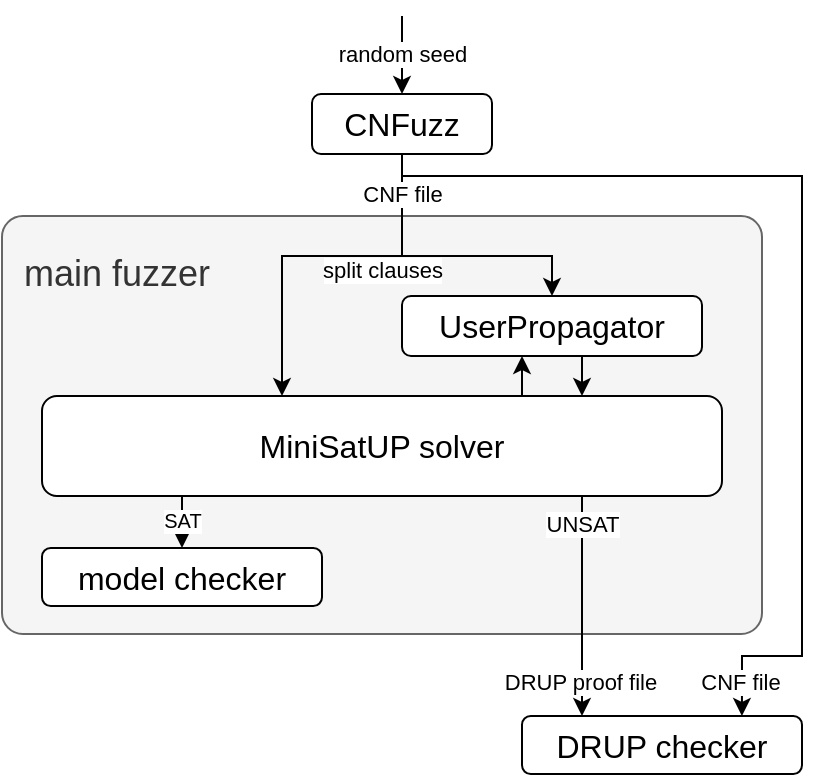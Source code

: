 <mxfile version="28.1.2">
  <diagram name="Page-1" id="bMs9egGvvovW-fDq5hPb">
    <mxGraphModel dx="786" dy="435" grid="1" gridSize="10" guides="1" tooltips="1" connect="1" arrows="1" fold="1" page="1" pageScale="1" pageWidth="827" pageHeight="1169" math="0" shadow="0">
      <root>
        <mxCell id="0" />
        <mxCell id="1" parent="0" />
        <mxCell id="GcmARgcrPqGzKy2RT4TN-6" value="&lt;div&gt;&lt;div&gt;main fuzzer&amp;nbsp; &amp;nbsp; &amp;nbsp; &amp;nbsp; &amp;nbsp; &amp;nbsp; &amp;nbsp; &amp;nbsp; &amp;nbsp; &amp;nbsp; &amp;nbsp; &amp;nbsp; &amp;nbsp; &amp;nbsp; &amp;nbsp; &amp;nbsp; &amp;nbsp; &amp;nbsp; &amp;nbsp; &amp;nbsp; &amp;nbsp; &amp;nbsp; &amp;nbsp; &amp;nbsp; &amp;nbsp; &amp;nbsp; &amp;nbsp;&lt;/div&gt;&lt;/div&gt;&lt;div&gt;&lt;br&gt;&lt;/div&gt;&lt;div&gt;&lt;br&gt;&lt;/div&gt;&lt;div&gt;&lt;br&gt;&lt;/div&gt;&lt;div&gt;&lt;br&gt;&lt;/div&gt;&lt;div&gt;&lt;br&gt;&lt;/div&gt;&lt;div&gt;&lt;br&gt;&lt;/div&gt;&lt;div&gt;&lt;br&gt;&lt;/div&gt;" style="rounded=1;whiteSpace=wrap;html=1;fontSize=18;align=center;arcSize=5;fillColor=#f5f5f5;fontColor=#333333;strokeColor=#666666;" parent="1" vertex="1">
          <mxGeometry x="160" y="190" width="380" height="209" as="geometry" />
        </mxCell>
        <mxCell id="W5aOiC37EcCwqT80vLUS-3" style="edgeStyle=orthogonalEdgeStyle;rounded=0;orthogonalLoop=1;jettySize=auto;html=1;exitX=0.5;exitY=1;exitDx=0;exitDy=0;entryX=0.714;entryY=0;entryDx=0;entryDy=0;entryPerimeter=0;" parent="1" source="GcmARgcrPqGzKy2RT4TN-5" edge="1">
          <mxGeometry relative="1" as="geometry">
            <mxPoint x="529.96" y="440" as="targetPoint" />
            <Array as="points">
              <mxPoint x="360" y="170" />
              <mxPoint x="560" y="170" />
              <mxPoint x="560" y="410" />
              <mxPoint x="530" y="410" />
            </Array>
          </mxGeometry>
        </mxCell>
        <mxCell id="W5aOiC37EcCwqT80vLUS-8" value="CNF file" style="edgeLabel;html=1;align=center;verticalAlign=middle;resizable=0;points=[];" parent="W5aOiC37EcCwqT80vLUS-3" vertex="1" connectable="0">
          <mxGeometry x="0.923" y="1" relative="1" as="geometry">
            <mxPoint x="-2" y="2" as="offset" />
          </mxGeometry>
        </mxCell>
        <mxCell id="GcmARgcrPqGzKy2RT4TN-35" style="edgeStyle=orthogonalEdgeStyle;rounded=0;orthogonalLoop=1;jettySize=auto;html=1;exitX=0.5;exitY=1;exitDx=0;exitDy=0;entryX=0.5;entryY=0;entryDx=0;entryDy=0;" parent="1" source="GcmARgcrPqGzKy2RT4TN-5" target="8JsKRM0Mo0NrEYAGRD0L-3" edge="1">
          <mxGeometry relative="1" as="geometry">
            <Array as="points">
              <mxPoint x="360" y="210" />
              <mxPoint x="435" y="210" />
            </Array>
            <mxPoint x="470" y="230" as="targetPoint" />
          </mxGeometry>
        </mxCell>
        <mxCell id="GcmARgcrPqGzKy2RT4TN-5" value="&lt;font&gt;CNFuzz&lt;/font&gt;" style="rounded=1;whiteSpace=wrap;html=1;fontSize=16;" parent="1" vertex="1">
          <mxGeometry x="315" y="129" width="90" height="30" as="geometry" />
        </mxCell>
        <mxCell id="GcmARgcrPqGzKy2RT4TN-16" style="edgeStyle=orthogonalEdgeStyle;rounded=0;orthogonalLoop=1;jettySize=auto;html=1;exitX=0.25;exitY=1;exitDx=0;exitDy=0;entryX=0.5;entryY=0;entryDx=0;entryDy=0;" parent="1" source="GcmARgcrPqGzKy2RT4TN-7" target="GcmARgcrPqGzKy2RT4TN-15" edge="1">
          <mxGeometry relative="1" as="geometry" />
        </mxCell>
        <mxCell id="GcmARgcrPqGzKy2RT4TN-17" value="SAT" style="edgeLabel;html=1;align=center;verticalAlign=middle;resizable=0;points=[];fontColor=#000000;labelBorderColor=none;fontSize=10;" parent="GcmARgcrPqGzKy2RT4TN-16" vertex="1" connectable="0">
          <mxGeometry x="0.172" y="-2" relative="1" as="geometry">
            <mxPoint x="2" y="3" as="offset" />
          </mxGeometry>
        </mxCell>
        <mxCell id="8JsKRM0Mo0NrEYAGRD0L-8" style="edgeStyle=orthogonalEdgeStyle;rounded=0;orthogonalLoop=1;jettySize=auto;html=1;exitX=0.75;exitY=1;exitDx=0;exitDy=0;" parent="1" source="GcmARgcrPqGzKy2RT4TN-7" edge="1">
          <mxGeometry relative="1" as="geometry">
            <Array as="points">
              <mxPoint x="450" y="390" />
              <mxPoint x="450" y="390" />
            </Array>
            <mxPoint x="450" y="440" as="targetPoint" />
          </mxGeometry>
        </mxCell>
        <mxCell id="8JsKRM0Mo0NrEYAGRD0L-9" value="UNSAT" style="edgeLabel;html=1;align=center;verticalAlign=middle;resizable=0;points=[];" parent="8JsKRM0Mo0NrEYAGRD0L-8" vertex="1" connectable="0">
          <mxGeometry x="-0.443" relative="1" as="geometry">
            <mxPoint y="-6" as="offset" />
          </mxGeometry>
        </mxCell>
        <mxCell id="8JsKRM0Mo0NrEYAGRD0L-10" value="DRUP proof file" style="edgeLabel;html=1;align=center;verticalAlign=middle;resizable=0;points=[];" parent="8JsKRM0Mo0NrEYAGRD0L-8" vertex="1" connectable="0">
          <mxGeometry x="0.668" y="-1" relative="1" as="geometry">
            <mxPoint y="3" as="offset" />
          </mxGeometry>
        </mxCell>
        <mxCell id="GcmARgcrPqGzKy2RT4TN-7" value="&lt;div&gt;&lt;span style=&quot;font-size: 16px; background-color: transparent; color: light-dark(rgb(0, 0, 0), rgb(255, 255, 255));&quot;&gt;MiniSatUP solver&lt;/span&gt;&lt;/div&gt;" style="rounded=1;whiteSpace=wrap;html=1;fontSize=18;" parent="1" vertex="1">
          <mxGeometry x="180" y="280" width="340" height="50" as="geometry" />
        </mxCell>
        <mxCell id="GcmARgcrPqGzKy2RT4TN-11" value="" style="endArrow=classic;html=1;rounded=0;" parent="1" target="GcmARgcrPqGzKy2RT4TN-5" edge="1">
          <mxGeometry width="50" height="50" relative="1" as="geometry">
            <mxPoint x="360" y="90" as="sourcePoint" />
            <mxPoint x="470" y="189" as="targetPoint" />
          </mxGeometry>
        </mxCell>
        <mxCell id="GcmARgcrPqGzKy2RT4TN-12" value="random seed" style="edgeLabel;html=1;align=center;verticalAlign=middle;resizable=0;points=[];" parent="GcmARgcrPqGzKy2RT4TN-11" vertex="1" connectable="0">
          <mxGeometry x="-0.25" y="-2" relative="1" as="geometry">
            <mxPoint x="2" y="4" as="offset" />
          </mxGeometry>
        </mxCell>
        <mxCell id="GcmARgcrPqGzKy2RT4TN-15" value="model checker" style="rounded=1;whiteSpace=wrap;html=1;fontSize=16;" parent="1" vertex="1">
          <mxGeometry x="180" y="356" width="140" height="29" as="geometry" />
        </mxCell>
        <mxCell id="GcmARgcrPqGzKy2RT4TN-29" style="edgeStyle=orthogonalEdgeStyle;rounded=0;orthogonalLoop=1;jettySize=auto;html=1;exitX=0.5;exitY=1;exitDx=0;exitDy=0;" parent="1" source="GcmARgcrPqGzKy2RT4TN-5" edge="1">
          <mxGeometry relative="1" as="geometry">
            <mxPoint x="300" y="280" as="targetPoint" />
            <Array as="points">
              <mxPoint x="360" y="210" />
              <mxPoint x="300" y="210" />
              <mxPoint x="300" y="280" />
            </Array>
          </mxGeometry>
        </mxCell>
        <mxCell id="GcmARgcrPqGzKy2RT4TN-30" value="CNF file" style="edgeLabel;html=1;align=center;verticalAlign=middle;resizable=0;points=[];" parent="GcmARgcrPqGzKy2RT4TN-29" vertex="1" connectable="0">
          <mxGeometry x="-0.536" y="1" relative="1" as="geometry">
            <mxPoint x="-1" y="-22" as="offset" />
          </mxGeometry>
        </mxCell>
        <mxCell id="GcmARgcrPqGzKy2RT4TN-38" value="split clauses" style="edgeLabel;html=1;align=center;verticalAlign=middle;resizable=0;points=[];" parent="GcmARgcrPqGzKy2RT4TN-29" vertex="1" connectable="0">
          <mxGeometry x="-0.315" relative="1" as="geometry">
            <mxPoint x="1" y="7" as="offset" />
          </mxGeometry>
        </mxCell>
        <mxCell id="8JsKRM0Mo0NrEYAGRD0L-3" value="UserPropagator" style="rounded=1;whiteSpace=wrap;html=1;fontSize=16;" parent="1" vertex="1">
          <mxGeometry x="360" y="230" width="150" height="30" as="geometry" />
        </mxCell>
        <mxCell id="8JsKRM0Mo0NrEYAGRD0L-5" style="edgeStyle=orthogonalEdgeStyle;rounded=0;orthogonalLoop=1;jettySize=auto;html=1;exitX=0.75;exitY=0;exitDx=0;exitDy=0;" parent="1" source="GcmARgcrPqGzKy2RT4TN-7" edge="1">
          <mxGeometry relative="1" as="geometry">
            <mxPoint x="420" y="260" as="targetPoint" />
            <Array as="points">
              <mxPoint x="420" y="280" />
              <mxPoint x="420" y="260" />
            </Array>
          </mxGeometry>
        </mxCell>
        <mxCell id="8JsKRM0Mo0NrEYAGRD0L-7" style="edgeStyle=orthogonalEdgeStyle;rounded=0;orthogonalLoop=1;jettySize=auto;html=1;exitX=0.75;exitY=1;exitDx=0;exitDy=0;" parent="1" source="8JsKRM0Mo0NrEYAGRD0L-3" edge="1">
          <mxGeometry relative="1" as="geometry">
            <Array as="points">
              <mxPoint x="450" y="260" />
              <mxPoint x="450" y="279" />
            </Array>
            <mxPoint x="450" y="280" as="targetPoint" />
          </mxGeometry>
        </mxCell>
        <mxCell id="W5aOiC37EcCwqT80vLUS-6" value="DRUP checker" style="rounded=1;whiteSpace=wrap;html=1;fontSize=16;" parent="1" vertex="1">
          <mxGeometry x="420" y="440" width="140" height="29" as="geometry" />
        </mxCell>
      </root>
    </mxGraphModel>
  </diagram>
</mxfile>
